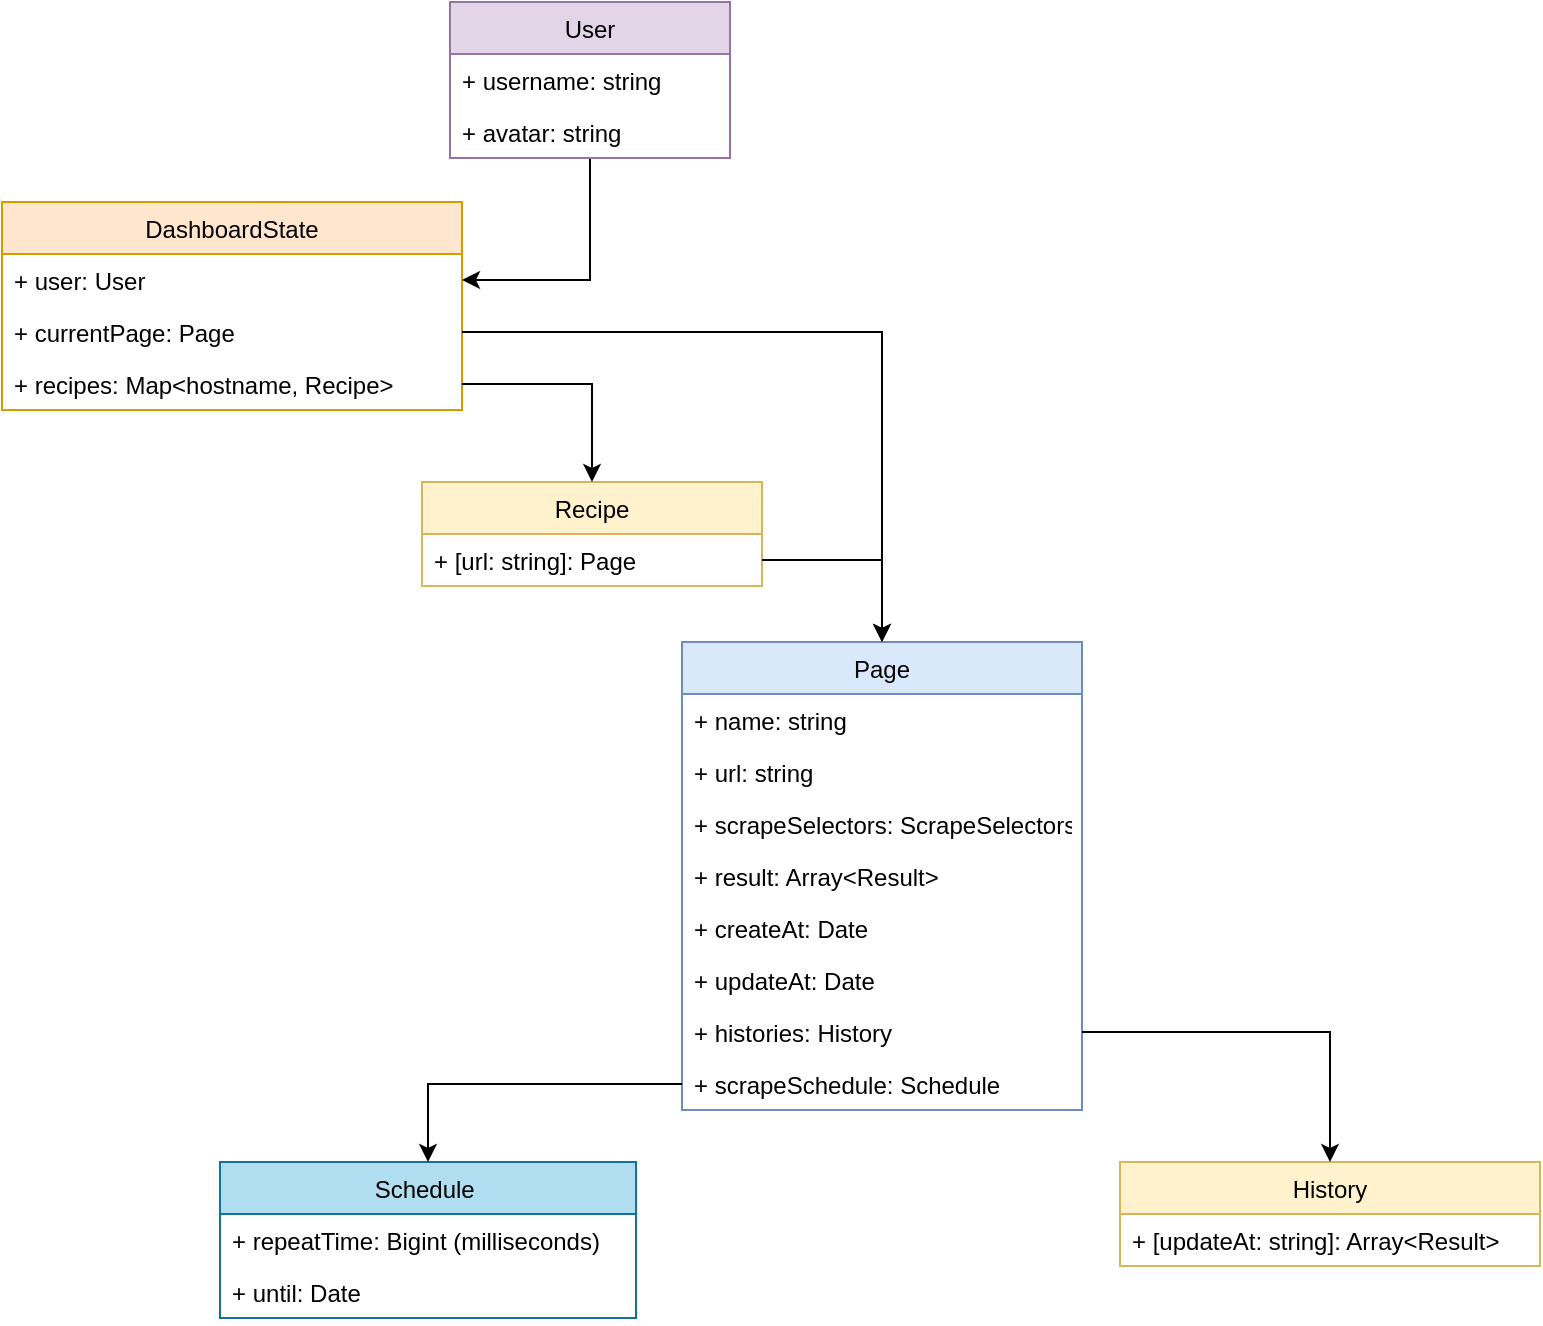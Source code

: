 <mxfile version="20.0.4" type="device"><diagram id="auiTfBxxOx0o8wMfDSaA" name="dashboard state"><mxGraphModel dx="1024" dy="566" grid="1" gridSize="10" guides="1" tooltips="1" connect="1" arrows="1" fold="1" page="1" pageScale="1" pageWidth="827" pageHeight="1169" math="0" shadow="0"><root><mxCell id="0"/><mxCell id="1" parent="0"/><mxCell id="4MJtinFEdbKWgGRprCSJ-1" value="DashboardState" style="swimlane;fontStyle=0;childLayout=stackLayout;horizontal=1;startSize=26;fillColor=#ffe6cc;horizontalStack=0;resizeParent=1;resizeParentMax=0;resizeLast=0;collapsible=1;marginBottom=0;strokeColor=#d79b00;" parent="1" vertex="1"><mxGeometry x="21" y="340" width="230" height="104" as="geometry"/></mxCell><mxCell id="4MJtinFEdbKWgGRprCSJ-2" value="+ user: User" style="text;strokeColor=none;fillColor=none;align=left;verticalAlign=top;spacingLeft=4;spacingRight=4;overflow=hidden;rotatable=0;points=[[0,0.5],[1,0.5]];portConstraint=eastwest;" parent="4MJtinFEdbKWgGRprCSJ-1" vertex="1"><mxGeometry y="26" width="230" height="26" as="geometry"/></mxCell><mxCell id="4MJtinFEdbKWgGRprCSJ-24" value="+ currentPage: Page" style="text;strokeColor=none;fillColor=none;align=left;verticalAlign=top;spacingLeft=4;spacingRight=4;overflow=hidden;rotatable=0;points=[[0,0.5],[1,0.5]];portConstraint=eastwest;" parent="4MJtinFEdbKWgGRprCSJ-1" vertex="1"><mxGeometry y="52" width="230" height="26" as="geometry"/></mxCell><mxCell id="4MJtinFEdbKWgGRprCSJ-5" value="+ recipes: Map&lt;hostname, Recipe&gt;" style="text;strokeColor=none;fillColor=none;align=left;verticalAlign=top;spacingLeft=4;spacingRight=4;overflow=hidden;rotatable=0;points=[[0,0.5],[1,0.5]];portConstraint=eastwest;" parent="4MJtinFEdbKWgGRprCSJ-1" vertex="1"><mxGeometry y="78" width="230" height="26" as="geometry"/></mxCell><mxCell id="4MJtinFEdbKWgGRprCSJ-10" value="Recipe" style="swimlane;fontStyle=0;childLayout=stackLayout;horizontal=1;startSize=26;fillColor=#fff2cc;horizontalStack=0;resizeParent=1;resizeParentMax=0;resizeLast=0;collapsible=1;marginBottom=0;strokeColor=#d6b656;" parent="1" vertex="1"><mxGeometry x="231" y="480" width="170" height="52" as="geometry"/></mxCell><mxCell id="4MJtinFEdbKWgGRprCSJ-11" value="+ [url: string]: Page" style="text;strokeColor=none;fillColor=none;align=left;verticalAlign=top;spacingLeft=4;spacingRight=4;overflow=hidden;rotatable=0;points=[[0,0.5],[1,0.5]];portConstraint=eastwest;" parent="4MJtinFEdbKWgGRprCSJ-10" vertex="1"><mxGeometry y="26" width="170" height="26" as="geometry"/></mxCell><mxCell id="4MJtinFEdbKWgGRprCSJ-14" value="Page" style="swimlane;fontStyle=0;childLayout=stackLayout;horizontal=1;startSize=26;fillColor=#dae8fc;horizontalStack=0;resizeParent=1;resizeParentMax=0;resizeLast=0;collapsible=1;marginBottom=0;strokeColor=#6c8ebf;" parent="1" vertex="1"><mxGeometry x="361" y="560" width="200" height="234" as="geometry"/></mxCell><mxCell id="4MJtinFEdbKWgGRprCSJ-17" value="+ name: string" style="text;strokeColor=none;fillColor=none;align=left;verticalAlign=top;spacingLeft=4;spacingRight=4;overflow=hidden;rotatable=0;points=[[0,0.5],[1,0.5]];portConstraint=eastwest;" parent="4MJtinFEdbKWgGRprCSJ-14" vertex="1"><mxGeometry y="26" width="200" height="26" as="geometry"/></mxCell><mxCell id="4MJtinFEdbKWgGRprCSJ-12" value="+ url: string" style="text;strokeColor=none;fillColor=none;align=left;verticalAlign=top;spacingLeft=4;spacingRight=4;overflow=hidden;rotatable=0;points=[[0,0.5],[1,0.5]];portConstraint=eastwest;" parent="4MJtinFEdbKWgGRprCSJ-14" vertex="1"><mxGeometry y="52" width="200" height="26" as="geometry"/></mxCell><mxCell id="4MJtinFEdbKWgGRprCSJ-15" value="+ scrapeSelectors: ScrapeSelectors" style="text;strokeColor=none;fillColor=none;align=left;verticalAlign=top;spacingLeft=4;spacingRight=4;overflow=hidden;rotatable=0;points=[[0,0.5],[1,0.5]];portConstraint=eastwest;" parent="4MJtinFEdbKWgGRprCSJ-14" vertex="1"><mxGeometry y="78" width="200" height="26" as="geometry"/></mxCell><mxCell id="FLDSuS_MPvqiAmIwNBqk-6" value="+ result: Array&lt;Result&gt;" style="text;strokeColor=none;fillColor=none;align=left;verticalAlign=top;spacingLeft=4;spacingRight=4;overflow=hidden;rotatable=0;points=[[0,0.5],[1,0.5]];portConstraint=eastwest;" parent="4MJtinFEdbKWgGRprCSJ-14" vertex="1"><mxGeometry y="104" width="200" height="26" as="geometry"/></mxCell><mxCell id="oQj-vDBfeFXgBIJilgWZ-2" value="+ createAt: Date" style="text;strokeColor=none;fillColor=none;align=left;verticalAlign=top;spacingLeft=4;spacingRight=4;overflow=hidden;rotatable=0;points=[[0,0.5],[1,0.5]];portConstraint=eastwest;" vertex="1" parent="4MJtinFEdbKWgGRprCSJ-14"><mxGeometry y="130" width="200" height="26" as="geometry"/></mxCell><mxCell id="oQj-vDBfeFXgBIJilgWZ-3" value="+ updateAt: Date" style="text;strokeColor=none;fillColor=none;align=left;verticalAlign=top;spacingLeft=4;spacingRight=4;overflow=hidden;rotatable=0;points=[[0,0.5],[1,0.5]];portConstraint=eastwest;" vertex="1" parent="4MJtinFEdbKWgGRprCSJ-14"><mxGeometry y="156" width="200" height="26" as="geometry"/></mxCell><mxCell id="oQj-vDBfeFXgBIJilgWZ-4" value="+ histories: History" style="text;strokeColor=none;fillColor=none;align=left;verticalAlign=top;spacingLeft=4;spacingRight=4;overflow=hidden;rotatable=0;points=[[0,0.5],[1,0.5]];portConstraint=eastwest;" vertex="1" parent="4MJtinFEdbKWgGRprCSJ-14"><mxGeometry y="182" width="200" height="26" as="geometry"/></mxCell><mxCell id="oQj-vDBfeFXgBIJilgWZ-8" value="+ scrapeSchedule: Schedule " style="text;strokeColor=none;fillColor=none;align=left;verticalAlign=top;spacingLeft=4;spacingRight=4;overflow=hidden;rotatable=0;points=[[0,0.5],[1,0.5]];portConstraint=eastwest;" vertex="1" parent="4MJtinFEdbKWgGRprCSJ-14"><mxGeometry y="208" width="200" height="26" as="geometry"/></mxCell><mxCell id="4MJtinFEdbKWgGRprCSJ-22" style="edgeStyle=orthogonalEdgeStyle;rounded=0;orthogonalLoop=1;jettySize=auto;html=1;" parent="1" source="4MJtinFEdbKWgGRprCSJ-5" target="4MJtinFEdbKWgGRprCSJ-10" edge="1"><mxGeometry relative="1" as="geometry"/></mxCell><mxCell id="4MJtinFEdbKWgGRprCSJ-25" style="edgeStyle=orthogonalEdgeStyle;rounded=0;orthogonalLoop=1;jettySize=auto;html=1;" parent="1" source="4MJtinFEdbKWgGRprCSJ-24" target="4MJtinFEdbKWgGRprCSJ-14" edge="1"><mxGeometry relative="1" as="geometry"/></mxCell><mxCell id="FLDSuS_MPvqiAmIwNBqk-5" style="edgeStyle=orthogonalEdgeStyle;rounded=0;orthogonalLoop=1;jettySize=auto;html=1;entryX=1;entryY=0.5;entryDx=0;entryDy=0;" parent="1" source="FLDSuS_MPvqiAmIwNBqk-1" target="4MJtinFEdbKWgGRprCSJ-2" edge="1"><mxGeometry relative="1" as="geometry"/></mxCell><mxCell id="FLDSuS_MPvqiAmIwNBqk-1" value="User" style="swimlane;fontStyle=0;childLayout=stackLayout;horizontal=1;startSize=26;fillColor=#e1d5e7;horizontalStack=0;resizeParent=1;resizeParentMax=0;resizeLast=0;collapsible=1;marginBottom=0;strokeColor=#9673a6;" parent="1" vertex="1"><mxGeometry x="245" y="240" width="140" height="78" as="geometry"/></mxCell><mxCell id="FLDSuS_MPvqiAmIwNBqk-3" value="+ username: string" style="text;strokeColor=none;fillColor=none;align=left;verticalAlign=top;spacingLeft=4;spacingRight=4;overflow=hidden;rotatable=0;points=[[0,0.5],[1,0.5]];portConstraint=eastwest;" parent="FLDSuS_MPvqiAmIwNBqk-1" vertex="1"><mxGeometry y="26" width="140" height="26" as="geometry"/></mxCell><mxCell id="FLDSuS_MPvqiAmIwNBqk-4" value="+ avatar: string" style="text;strokeColor=none;fillColor=none;align=left;verticalAlign=top;spacingLeft=4;spacingRight=4;overflow=hidden;rotatable=0;points=[[0,0.5],[1,0.5]];portConstraint=eastwest;" parent="FLDSuS_MPvqiAmIwNBqk-1" vertex="1"><mxGeometry y="52" width="140" height="26" as="geometry"/></mxCell><mxCell id="oQj-vDBfeFXgBIJilgWZ-1" style="edgeStyle=orthogonalEdgeStyle;rounded=0;orthogonalLoop=1;jettySize=auto;html=1;" edge="1" parent="1" source="4MJtinFEdbKWgGRprCSJ-11" target="4MJtinFEdbKWgGRprCSJ-14"><mxGeometry relative="1" as="geometry"/></mxCell><mxCell id="oQj-vDBfeFXgBIJilgWZ-5" value="History" style="swimlane;fontStyle=0;childLayout=stackLayout;horizontal=1;startSize=26;fillColor=#fff2cc;horizontalStack=0;resizeParent=1;resizeParentMax=0;resizeLast=0;collapsible=1;marginBottom=0;strokeColor=#d6b656;" vertex="1" parent="1"><mxGeometry x="580" y="820" width="210" height="52" as="geometry"/></mxCell><mxCell id="oQj-vDBfeFXgBIJilgWZ-6" value="+ [updateAt: string]: Array&lt;Result&gt;" style="text;strokeColor=none;fillColor=none;align=left;verticalAlign=top;spacingLeft=4;spacingRight=4;overflow=hidden;rotatable=0;points=[[0,0.5],[1,0.5]];portConstraint=eastwest;" vertex="1" parent="oQj-vDBfeFXgBIJilgWZ-5"><mxGeometry y="26" width="210" height="26" as="geometry"/></mxCell><mxCell id="oQj-vDBfeFXgBIJilgWZ-7" style="edgeStyle=orthogonalEdgeStyle;rounded=0;orthogonalLoop=1;jettySize=auto;html=1;" edge="1" parent="1" source="oQj-vDBfeFXgBIJilgWZ-4" target="oQj-vDBfeFXgBIJilgWZ-5"><mxGeometry relative="1" as="geometry"/></mxCell><mxCell id="oQj-vDBfeFXgBIJilgWZ-9" value="Schedule " style="swimlane;fontStyle=0;childLayout=stackLayout;horizontal=1;startSize=26;fillColor=#b1ddf0;horizontalStack=0;resizeParent=1;resizeParentMax=0;resizeLast=0;collapsible=1;marginBottom=0;strokeColor=#10739e;" vertex="1" parent="1"><mxGeometry x="130" y="820" width="208" height="78" as="geometry"/></mxCell><mxCell id="oQj-vDBfeFXgBIJilgWZ-10" value="+ repeatTime: Bigint (milliseconds)" style="text;strokeColor=none;fillColor=none;align=left;verticalAlign=top;spacingLeft=4;spacingRight=4;overflow=hidden;rotatable=0;points=[[0,0.5],[1,0.5]];portConstraint=eastwest;" vertex="1" parent="oQj-vDBfeFXgBIJilgWZ-9"><mxGeometry y="26" width="208" height="26" as="geometry"/></mxCell><mxCell id="oQj-vDBfeFXgBIJilgWZ-11" value="+ until: Date" style="text;strokeColor=none;fillColor=none;align=left;verticalAlign=top;spacingLeft=4;spacingRight=4;overflow=hidden;rotatable=0;points=[[0,0.5],[1,0.5]];portConstraint=eastwest;" vertex="1" parent="oQj-vDBfeFXgBIJilgWZ-9"><mxGeometry y="52" width="208" height="26" as="geometry"/></mxCell><mxCell id="oQj-vDBfeFXgBIJilgWZ-13" style="edgeStyle=orthogonalEdgeStyle;rounded=0;orthogonalLoop=1;jettySize=auto;html=1;" edge="1" parent="1" source="oQj-vDBfeFXgBIJilgWZ-8" target="oQj-vDBfeFXgBIJilgWZ-9"><mxGeometry relative="1" as="geometry"/></mxCell></root></mxGraphModel></diagram></mxfile>